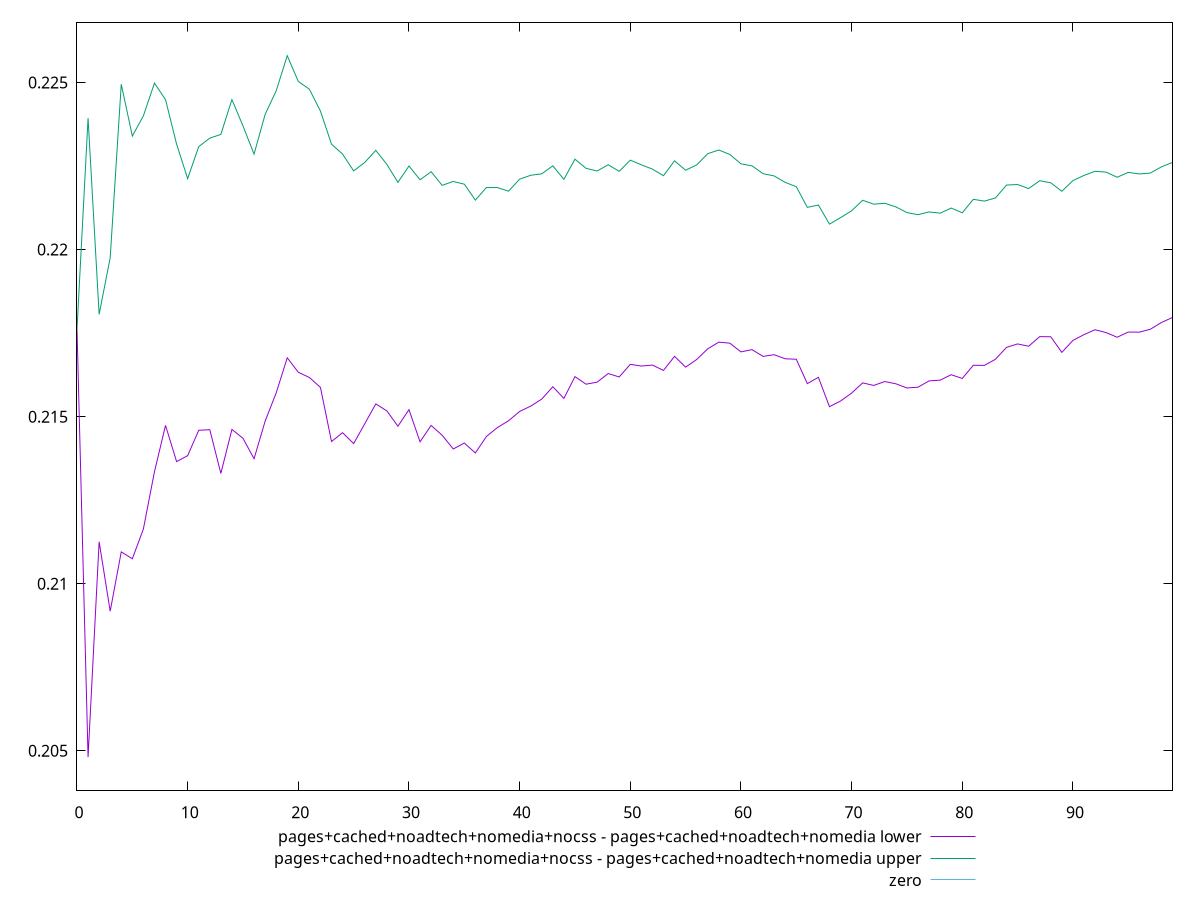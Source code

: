 reset

$pagesCachedNoadtechNomediaNocssPagesCachedNoadtechNomediaLower <<EOF
0 0.21761675091131272
1 0.20480861848232232
2 0.21125504143677595
3 0.20917672253952665
4 0.21095193787598057
5 0.21074580096627077
6 0.21163953896539042
7 0.21335007971040454
8 0.21473855917290344
9 0.21365472469711527
10 0.21383311552690848
11 0.2145920864393711
12 0.21460955567458956
13 0.21330120965769206
14 0.2146181775405046
15 0.21435146846050124
16 0.21373977908171385
17 0.21486276781131075
18 0.21571062823401468
19 0.21676093793314102
20 0.2163287449546922
21 0.2161723656748693
22 0.2158758007736601
23 0.2142555362878855
24 0.21452018776409254
25 0.21419330149514984
26 0.2147845161909293
27 0.21538186995904196
28 0.2151728964506139
29 0.21471368213117079
30 0.21520894026635887
31 0.21424711558243362
32 0.21473840056056925
33 0.21444285791135917
34 0.21403229557027184
35 0.21420986260256622
36 0.21391281989751978
37 0.2144068545312367
38 0.21467633496353686
39 0.21487752548412486
40 0.2151560015329048
41 0.21531462197543114
42 0.2155261153019245
43 0.21589557926178748
44 0.21554588049302859
45 0.21619753969932784
46 0.21597170428046913
47 0.21603166526873682
48 0.21629043001158232
49 0.21618766279741636
50 0.21656582039385078
51 0.21651430891910206
52 0.21654328894513816
53 0.2163836756963728
54 0.2168047941197581
55 0.2164823138230642
56 0.21671082952947293
57 0.21703009878442403
58 0.2172295106635185
59 0.21719927233061226
60 0.21693807049671468
61 0.21700605174146348
62 0.21680337435854846
63 0.21685419800626296
64 0.2167314516792469
65 0.21671878649351714
66 0.21598873490506082
67 0.21617720043255534
68 0.21529866395895206
69 0.21546732734231985
70 0.21570485570412176
71 0.21601088862780277
72 0.2159344450239149
73 0.21605114497145866
74 0.21598350788089143
75 0.2158589191421543
76 0.2158814962345186
77 0.21606992431313088
78 0.2160920675460183
79 0.21625483436540394
80 0.21614340133819998
81 0.2165379239000283
82 0.21653354695456498
83 0.21671797244957275
84 0.21707385314874816
85 0.21717688815221534
86 0.21710788180370463
87 0.21739466921855596
88 0.21739127348805862
89 0.21692381769196187
90 0.21728072844149418
91 0.21745518787466034
92 0.21760129997908545
93 0.21751613922314214
94 0.21737637273862484
95 0.2175313889523944
96 0.21752911910530112
97 0.21761626427156217
98 0.21781786683185322
99 0.21796996380189115
EOF

$pagesCachedNoadtechNomediaNocssPagesCachedNoadtechNomediaUpper <<EOF
0 0.21761675091131272
1 0.22393346019987284
2 0.21806194214879485
3 0.21975641200820675
4 0.22494953518534186
5 0.2233976899531574
6 0.22400367536699875
7 0.22498305733566137
8 0.22448732290961335
9 0.22315645971006498
10 0.2221251180199159
11 0.22308222433618163
12 0.2233355401571579
13 0.22344869455548344
14 0.22449090667956761
15 0.22370163585154246
16 0.22285802789239026
17 0.22404472938868725
18 0.2247528117603996
19 0.22580346978553287
20 0.22503270461250538
21 0.22480104842369397
22 0.22414578124061535
23 0.22315571677309645
24 0.22285837501140948
25 0.222355113564195
26 0.22260754967596708
27 0.22296981946344197
28 0.22255178083467617
29 0.22201309653235882
30 0.2225015962737815
31 0.22209002402812347
32 0.22233119724809747
33 0.2219232080863777
34 0.22203981622845512
35 0.2219587454195712
36 0.22148075686001809
37 0.2218579117673159
38 0.22185569676113373
39 0.22174897882672684
40 0.22210926187396332
41 0.22222440806565283
42 0.22226785133694832
43 0.2225076300398786
44 0.2221025159091219
45 0.22270603897705768
46 0.22243335310508666
47 0.22235171053385552
48 0.2225392910285765
49 0.22234398662547755
50 0.22267737992943878
51 0.2225379924333314
52 0.22240943258510718
53 0.2222120196186837
54 0.22265688565387806
55 0.22237547901368143
56 0.22253457693257586
57 0.22287112579452106
58 0.22298140604906888
59 0.22284592139976017
60 0.22256813449263277
61 0.22250661593189303
62 0.22227220185479402
63 0.22220534944253564
64 0.22201158606361981
65 0.22188393568908318
66 0.22126431993759438
67 0.22133409208167082
68 0.22076298964073768
69 0.22095684219334957
70 0.22116130078133903
71 0.22147751149088485
72 0.2213596258036934
73 0.22138660856757236
74 0.22127884371695367
75 0.2211076733678434
76 0.2210451343500119
77 0.2211278046242745
78 0.22109021387074487
79 0.22124312853598493
80 0.221101244067607
81 0.22150434983759565
82 0.221451520058033
83 0.22154575510244062
84 0.22193131139469768
85 0.2219477027213457
86 0.2218282397435614
87 0.2220615817117664
88 0.22199997472901592
89 0.22174520717803195
90 0.22206438771428047
91 0.2222202712324285
92 0.2223445093688144
93 0.22231859351842934
94 0.22216532222160648
95 0.22231146832549678
96 0.22226374384038997
97 0.2222911971139448
98 0.2224761113586643
99 0.22260959447055673
EOF

set key outside below
set xrange [0:99]
set yrange [0.20380861848232232:0.22680346978553287]
set trange [0.20380861848232232:0.22680346978553287]
set terminal svg size 640, 520 enhanced background rgb 'white'
set output "report_00022_2021-02-20T12:08:46.964Z/meta/scoreEstimate/diff/4_sub_3.svg"

plot $pagesCachedNoadtechNomediaNocssPagesCachedNoadtechNomediaLower title "pages+cached+noadtech+nomedia+nocss - pages+cached+noadtech+nomedia lower" with line, \
     $pagesCachedNoadtechNomediaNocssPagesCachedNoadtechNomediaUpper title "pages+cached+noadtech+nomedia+nocss - pages+cached+noadtech+nomedia upper" with line, \
     0 title "zero"

reset

